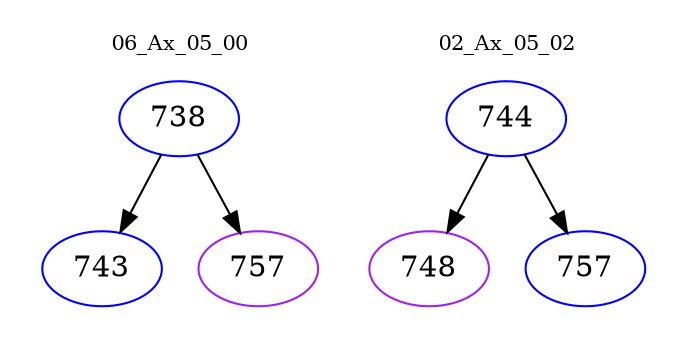 digraph{
subgraph cluster_0 {
color = white
label = "06_Ax_05_00";
fontsize=10;
T0_738 [label="738", color="blue"]
T0_738 -> T0_743 [color="black"]
T0_743 [label="743", color="blue"]
T0_738 -> T0_757 [color="black"]
T0_757 [label="757", color="purple"]
}
subgraph cluster_1 {
color = white
label = "02_Ax_05_02";
fontsize=10;
T1_744 [label="744", color="blue"]
T1_744 -> T1_748 [color="black"]
T1_748 [label="748", color="purple"]
T1_744 -> T1_757 [color="black"]
T1_757 [label="757", color="blue"]
}
}

